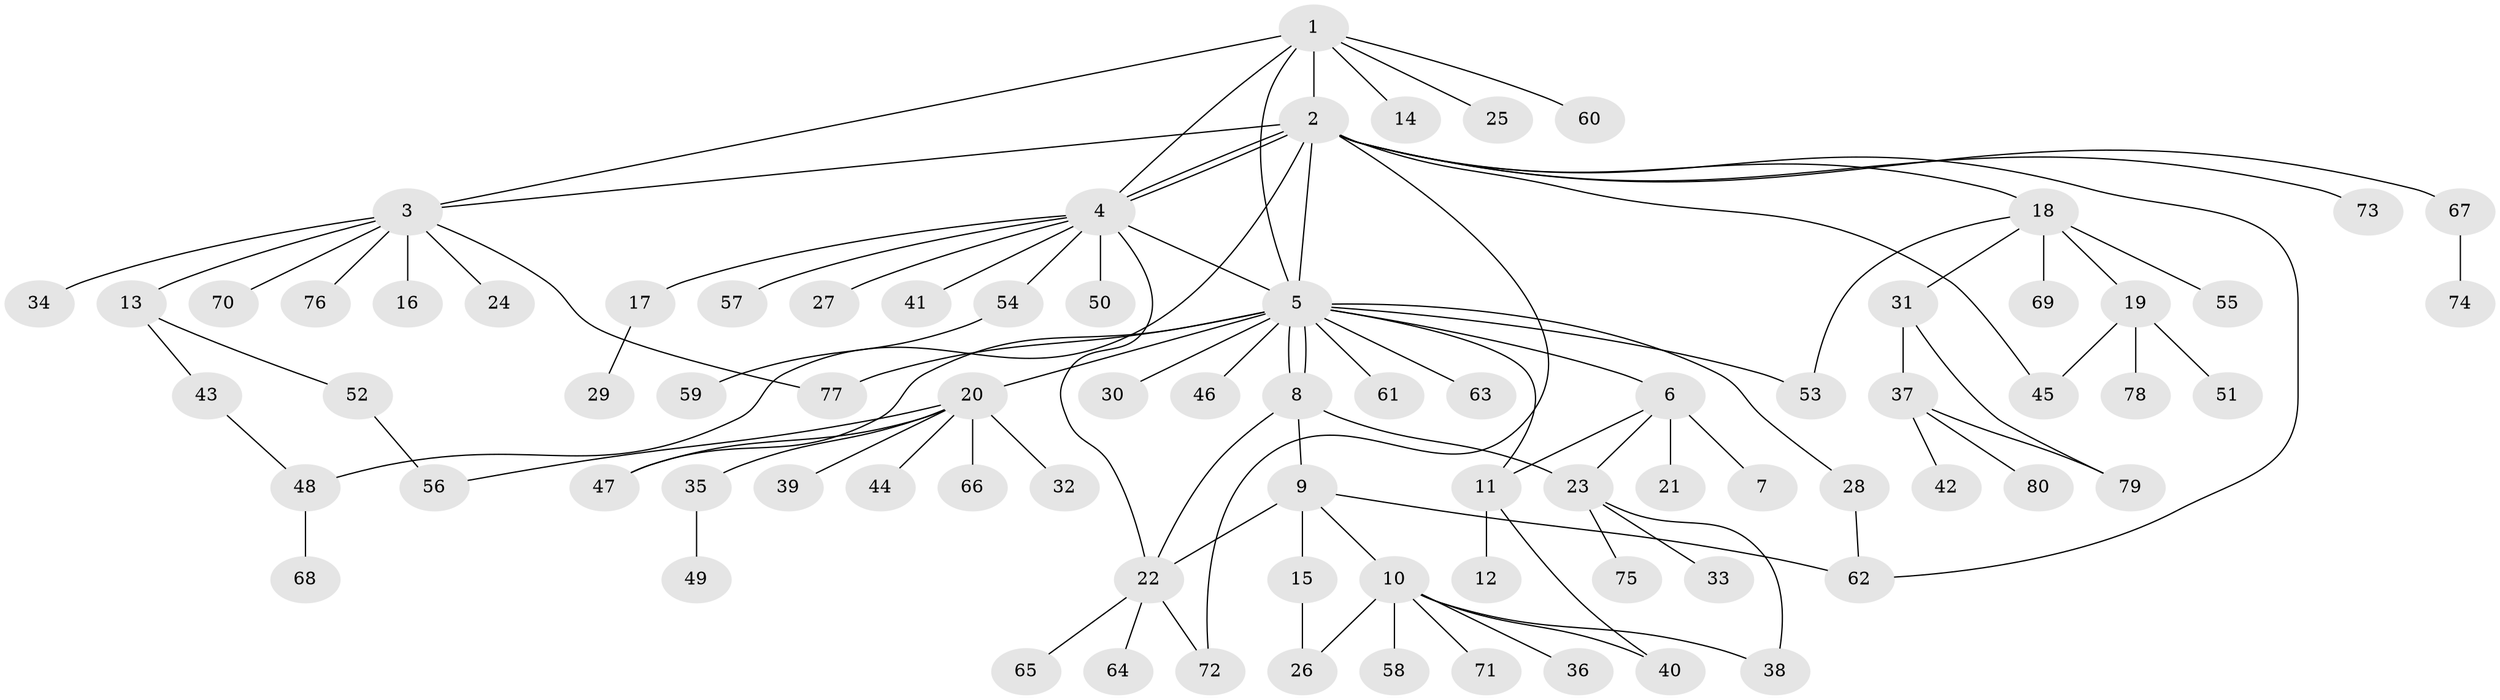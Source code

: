 // coarse degree distribution, {6: 0.03508771929824561, 10: 0.017543859649122806, 8: 0.017543859649122806, 9: 0.017543859649122806, 14: 0.017543859649122806, 4: 0.07017543859649122, 1: 0.5087719298245614, 3: 0.08771929824561403, 5: 0.03508771929824561, 7: 0.017543859649122806, 2: 0.17543859649122806}
// Generated by graph-tools (version 1.1) at 2025/50/03/04/25 22:50:11]
// undirected, 80 vertices, 102 edges
graph export_dot {
  node [color=gray90,style=filled];
  1;
  2;
  3;
  4;
  5;
  6;
  7;
  8;
  9;
  10;
  11;
  12;
  13;
  14;
  15;
  16;
  17;
  18;
  19;
  20;
  21;
  22;
  23;
  24;
  25;
  26;
  27;
  28;
  29;
  30;
  31;
  32;
  33;
  34;
  35;
  36;
  37;
  38;
  39;
  40;
  41;
  42;
  43;
  44;
  45;
  46;
  47;
  48;
  49;
  50;
  51;
  52;
  53;
  54;
  55;
  56;
  57;
  58;
  59;
  60;
  61;
  62;
  63;
  64;
  65;
  66;
  67;
  68;
  69;
  70;
  71;
  72;
  73;
  74;
  75;
  76;
  77;
  78;
  79;
  80;
  1 -- 2;
  1 -- 3;
  1 -- 4;
  1 -- 5;
  1 -- 14;
  1 -- 25;
  1 -- 60;
  2 -- 3;
  2 -- 4;
  2 -- 4;
  2 -- 5;
  2 -- 18;
  2 -- 45;
  2 -- 48;
  2 -- 62;
  2 -- 67;
  2 -- 72;
  2 -- 73;
  3 -- 13;
  3 -- 16;
  3 -- 24;
  3 -- 34;
  3 -- 70;
  3 -- 76;
  3 -- 77;
  4 -- 5;
  4 -- 17;
  4 -- 22;
  4 -- 27;
  4 -- 41;
  4 -- 50;
  4 -- 54;
  4 -- 57;
  5 -- 6;
  5 -- 8;
  5 -- 8;
  5 -- 11;
  5 -- 20;
  5 -- 28;
  5 -- 30;
  5 -- 46;
  5 -- 47;
  5 -- 53;
  5 -- 61;
  5 -- 63;
  5 -- 77;
  6 -- 7;
  6 -- 11;
  6 -- 21;
  6 -- 23;
  8 -- 9;
  8 -- 22;
  8 -- 23;
  9 -- 10;
  9 -- 15;
  9 -- 22;
  9 -- 62;
  10 -- 26;
  10 -- 36;
  10 -- 38;
  10 -- 40;
  10 -- 58;
  10 -- 71;
  11 -- 12;
  11 -- 40;
  13 -- 43;
  13 -- 52;
  15 -- 26;
  17 -- 29;
  18 -- 19;
  18 -- 31;
  18 -- 53;
  18 -- 55;
  18 -- 69;
  19 -- 45;
  19 -- 51;
  19 -- 78;
  20 -- 32;
  20 -- 35;
  20 -- 39;
  20 -- 44;
  20 -- 47;
  20 -- 56;
  20 -- 66;
  22 -- 64;
  22 -- 65;
  22 -- 72;
  23 -- 33;
  23 -- 38;
  23 -- 75;
  28 -- 62;
  31 -- 37;
  31 -- 79;
  35 -- 49;
  37 -- 42;
  37 -- 79;
  37 -- 80;
  43 -- 48;
  48 -- 68;
  52 -- 56;
  54 -- 59;
  67 -- 74;
}
